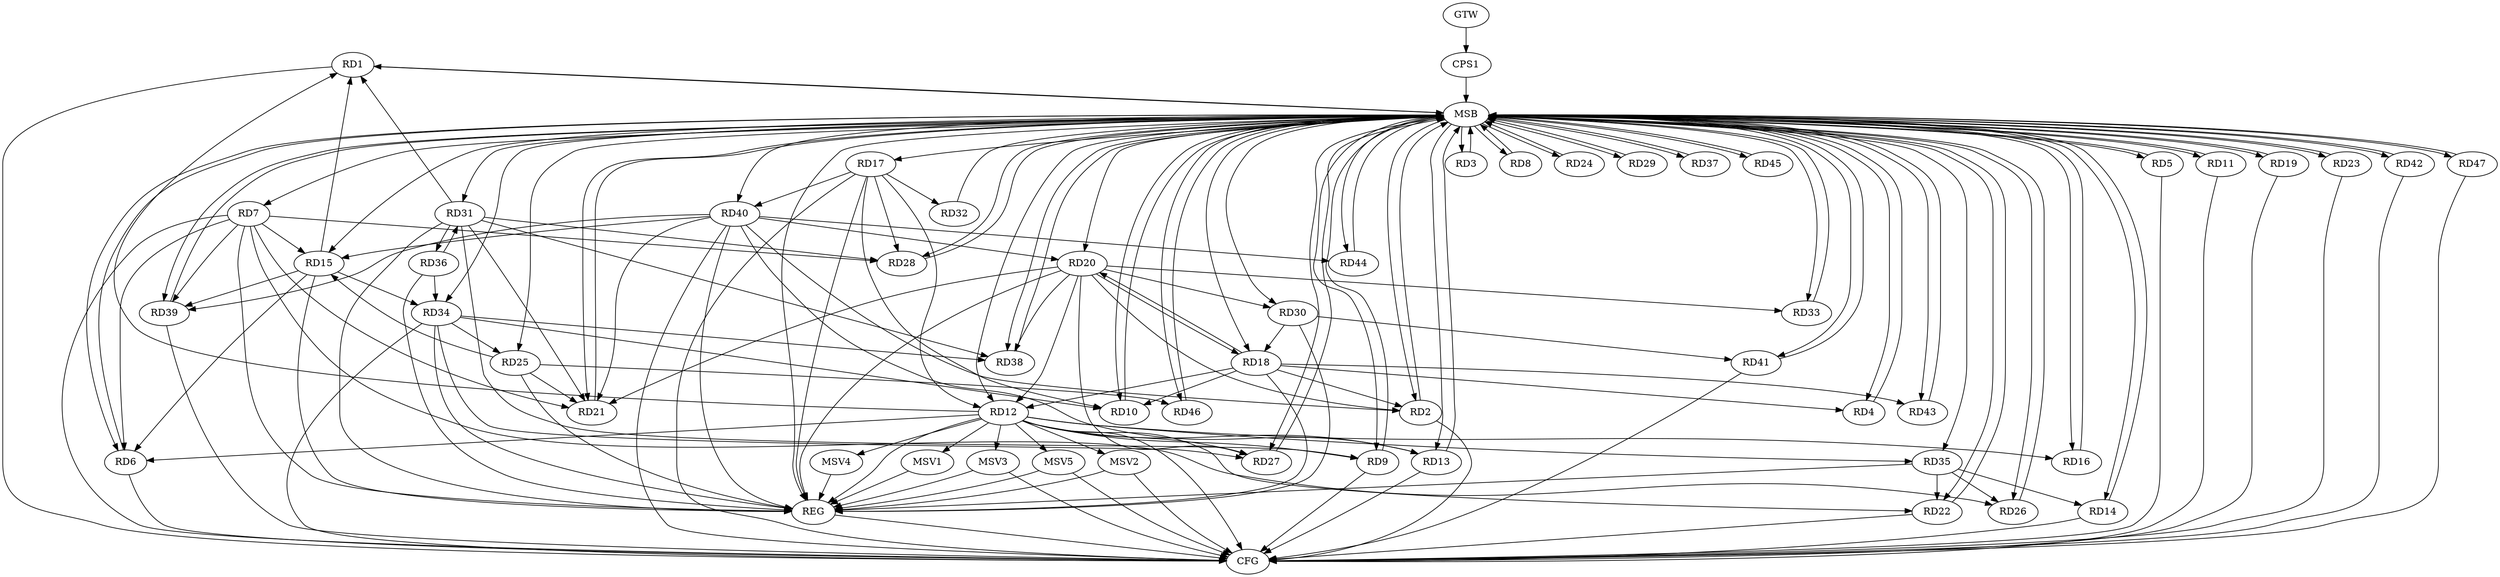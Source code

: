 strict digraph G {
  RD1 [ label="RD1" ];
  RD2 [ label="RD2" ];
  RD3 [ label="RD3" ];
  RD4 [ label="RD4" ];
  RD5 [ label="RD5" ];
  RD6 [ label="RD6" ];
  RD7 [ label="RD7" ];
  RD8 [ label="RD8" ];
  RD9 [ label="RD9" ];
  RD10 [ label="RD10" ];
  RD11 [ label="RD11" ];
  RD12 [ label="RD12" ];
  RD13 [ label="RD13" ];
  RD14 [ label="RD14" ];
  RD15 [ label="RD15" ];
  RD16 [ label="RD16" ];
  RD17 [ label="RD17" ];
  RD18 [ label="RD18" ];
  RD19 [ label="RD19" ];
  RD20 [ label="RD20" ];
  RD21 [ label="RD21" ];
  RD22 [ label="RD22" ];
  RD23 [ label="RD23" ];
  RD24 [ label="RD24" ];
  RD25 [ label="RD25" ];
  RD26 [ label="RD26" ];
  RD27 [ label="RD27" ];
  RD28 [ label="RD28" ];
  RD29 [ label="RD29" ];
  RD30 [ label="RD30" ];
  RD31 [ label="RD31" ];
  RD32 [ label="RD32" ];
  RD33 [ label="RD33" ];
  RD34 [ label="RD34" ];
  RD35 [ label="RD35" ];
  RD36 [ label="RD36" ];
  RD37 [ label="RD37" ];
  RD38 [ label="RD38" ];
  RD39 [ label="RD39" ];
  RD40 [ label="RD40" ];
  RD41 [ label="RD41" ];
  RD42 [ label="RD42" ];
  RD43 [ label="RD43" ];
  RD44 [ label="RD44" ];
  RD45 [ label="RD45" ];
  RD46 [ label="RD46" ];
  RD47 [ label="RD47" ];
  CPS1 [ label="CPS1" ];
  GTW [ label="GTW" ];
  REG [ label="REG" ];
  MSB [ label="MSB" ];
  CFG [ label="CFG" ];
  MSV1 [ label="MSV1" ];
  MSV2 [ label="MSV2" ];
  MSV3 [ label="MSV3" ];
  MSV4 [ label="MSV4" ];
  MSV5 [ label="MSV5" ];
  RD12 -> RD1;
  RD15 -> RD1;
  RD31 -> RD1;
  RD18 -> RD2;
  RD20 -> RD2;
  RD40 -> RD2;
  RD18 -> RD4;
  RD7 -> RD6;
  RD12 -> RD6;
  RD15 -> RD6;
  RD7 -> RD15;
  RD7 -> RD21;
  RD7 -> RD26;
  RD7 -> RD28;
  RD7 -> RD39;
  RD12 -> RD9;
  RD31 -> RD9;
  RD17 -> RD10;
  RD18 -> RD10;
  RD34 -> RD10;
  RD12 -> RD13;
  RD12 -> RD16;
  RD17 -> RD12;
  RD18 -> RD12;
  RD20 -> RD12;
  RD12 -> RD22;
  RD12 -> RD27;
  RD12 -> RD35;
  RD40 -> RD13;
  RD35 -> RD14;
  RD25 -> RD15;
  RD15 -> RD34;
  RD15 -> RD39;
  RD40 -> RD15;
  RD17 -> RD28;
  RD17 -> RD32;
  RD17 -> RD40;
  RD18 -> RD20;
  RD20 -> RD18;
  RD30 -> RD18;
  RD18 -> RD43;
  RD20 -> RD21;
  RD20 -> RD27;
  RD20 -> RD30;
  RD20 -> RD33;
  RD20 -> RD38;
  RD40 -> RD20;
  RD25 -> RD21;
  RD31 -> RD21;
  RD40 -> RD21;
  RD35 -> RD22;
  RD34 -> RD25;
  RD25 -> RD46;
  RD35 -> RD26;
  RD34 -> RD27;
  RD31 -> RD28;
  RD30 -> RD41;
  RD31 -> RD36;
  RD36 -> RD31;
  RD31 -> RD38;
  RD36 -> RD34;
  RD34 -> RD38;
  RD40 -> RD39;
  RD40 -> RD44;
  GTW -> CPS1;
  RD7 -> REG;
  RD12 -> REG;
  RD15 -> REG;
  RD17 -> REG;
  RD18 -> REG;
  RD20 -> REG;
  RD25 -> REG;
  RD30 -> REG;
  RD31 -> REG;
  RD34 -> REG;
  RD35 -> REG;
  RD36 -> REG;
  RD40 -> REG;
  RD1 -> MSB;
  MSB -> RD12;
  MSB -> RD42;
  MSB -> REG;
  RD2 -> MSB;
  MSB -> RD5;
  MSB -> RD23;
  MSB -> RD31;
  MSB -> RD35;
  RD3 -> MSB;
  MSB -> RD6;
  MSB -> RD29;
  MSB -> RD33;
  MSB -> RD43;
  MSB -> RD46;
  RD4 -> MSB;
  MSB -> RD1;
  MSB -> RD20;
  MSB -> RD24;
  MSB -> RD34;
  RD5 -> MSB;
  MSB -> RD14;
  MSB -> RD15;
  MSB -> RD44;
  RD6 -> MSB;
  MSB -> RD11;
  RD8 -> MSB;
  MSB -> RD2;
  MSB -> RD4;
  MSB -> RD9;
  MSB -> RD39;
  RD9 -> MSB;
  MSB -> RD8;
  RD10 -> MSB;
  MSB -> RD7;
  RD11 -> MSB;
  MSB -> RD21;
  MSB -> RD30;
  RD13 -> MSB;
  MSB -> RD38;
  RD14 -> MSB;
  MSB -> RD16;
  RD16 -> MSB;
  MSB -> RD10;
  MSB -> RD26;
  MSB -> RD28;
  MSB -> RD40;
  RD19 -> MSB;
  MSB -> RD27;
  RD21 -> MSB;
  RD22 -> MSB;
  RD23 -> MSB;
  MSB -> RD13;
  MSB -> RD17;
  RD24 -> MSB;
  RD26 -> MSB;
  MSB -> RD47;
  RD27 -> MSB;
  RD28 -> MSB;
  MSB -> RD25;
  RD29 -> MSB;
  RD32 -> MSB;
  MSB -> RD18;
  RD33 -> MSB;
  MSB -> RD19;
  RD37 -> MSB;
  RD38 -> MSB;
  MSB -> RD22;
  RD39 -> MSB;
  RD41 -> MSB;
  RD42 -> MSB;
  MSB -> RD45;
  RD43 -> MSB;
  RD44 -> MSB;
  MSB -> RD41;
  RD45 -> MSB;
  RD46 -> MSB;
  RD47 -> MSB;
  MSB -> RD3;
  CPS1 -> MSB;
  MSB -> RD37;
  RD39 -> CFG;
  RD42 -> CFG;
  RD13 -> CFG;
  RD17 -> CFG;
  RD22 -> CFG;
  RD12 -> CFG;
  RD47 -> CFG;
  RD23 -> CFG;
  RD40 -> CFG;
  RD41 -> CFG;
  RD11 -> CFG;
  RD2 -> CFG;
  RD1 -> CFG;
  RD5 -> CFG;
  RD9 -> CFG;
  RD34 -> CFG;
  RD19 -> CFG;
  RD14 -> CFG;
  RD7 -> CFG;
  RD6 -> CFG;
  REG -> CFG;
  RD12 -> MSV1;
  RD12 -> MSV2;
  RD12 -> MSV3;
  RD12 -> MSV4;
  RD12 -> MSV5;
  MSV1 -> REG;
  MSV2 -> REG;
  MSV2 -> CFG;
  MSV3 -> REG;
  MSV3 -> CFG;
  MSV4 -> REG;
  MSV5 -> REG;
  MSV5 -> CFG;
}
